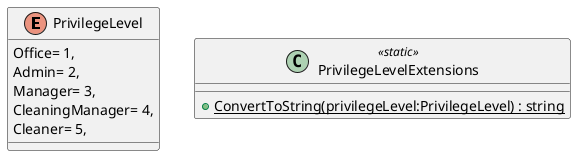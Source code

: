 @startuml
enum PrivilegeLevel {
    Office= 1,
    Admin= 2,
    Manager= 3,
    CleaningManager= 4,
    Cleaner= 5,
}
class PrivilegeLevelExtensions <<static>> {
    + {static} ConvertToString(privilegeLevel:PrivilegeLevel) : string
}
@enduml
